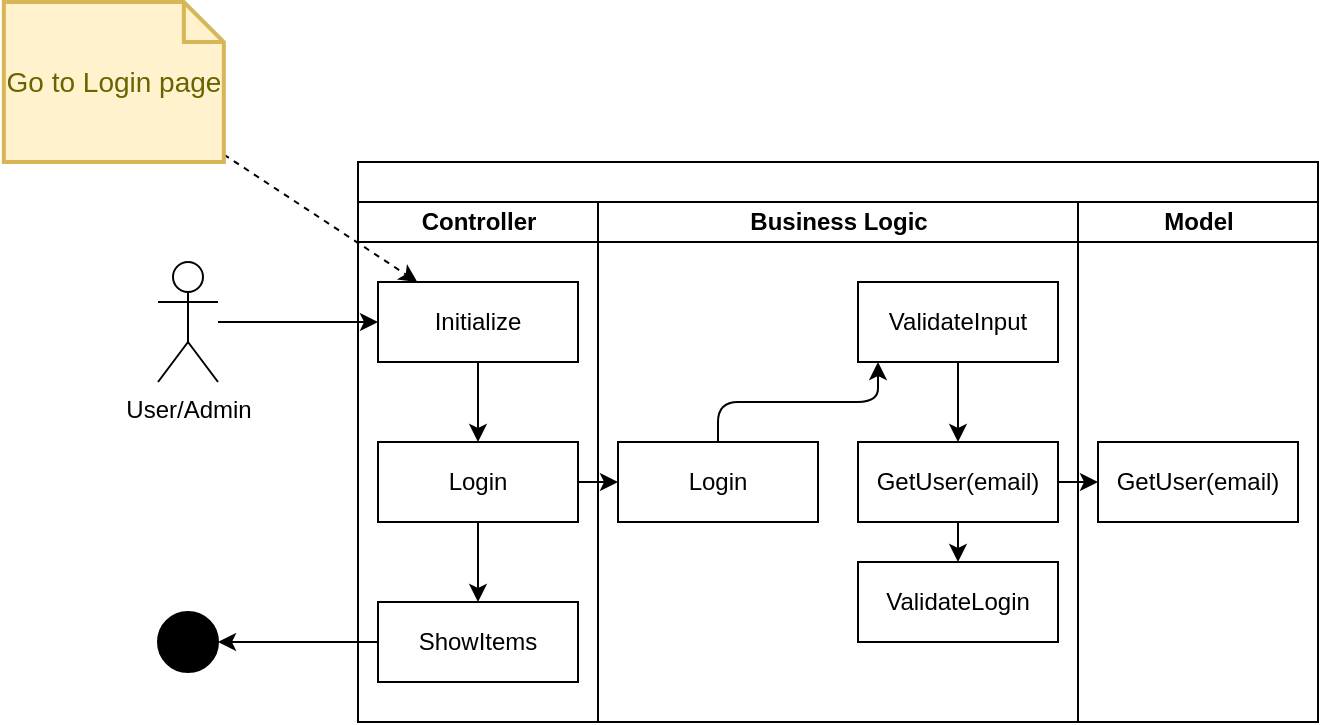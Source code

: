 <mxfile>
    <diagram id="J8B0F1robEj0f8xq7g9a" name="Page-1">
        <mxGraphModel dx="744" dy="471" grid="1" gridSize="10" guides="1" tooltips="1" connect="1" arrows="1" fold="1" page="1" pageScale="1" pageWidth="850" pageHeight="1100" math="0" shadow="0">
            <root>
                <mxCell id="0"/>
                <mxCell id="1" parent="0"/>
                <mxCell id="2" value="" style="swimlane;childLayout=stackLayout;resizeParent=1;resizeParentMax=0;startSize=20;html=1;" parent="1" vertex="1">
                    <mxGeometry x="230.0" y="100" width="480" height="280" as="geometry"/>
                </mxCell>
                <mxCell id="3" value="Controller" style="swimlane;startSize=20;html=1;" parent="2" vertex="1">
                    <mxGeometry y="20" width="120" height="260" as="geometry"/>
                </mxCell>
                <mxCell id="4" value="" style="edgeStyle=none;html=1;" parent="3" source="5" target="7" edge="1">
                    <mxGeometry relative="1" as="geometry"/>
                </mxCell>
                <mxCell id="5" value="Initialize" style="rounded=0;whiteSpace=wrap;html=1;" parent="3" vertex="1">
                    <mxGeometry x="10" y="40" width="100" height="40" as="geometry"/>
                </mxCell>
                <mxCell id="6" value="" style="edgeStyle=orthogonalEdgeStyle;html=1;fontSize=15;" parent="3" source="7" target="8" edge="1">
                    <mxGeometry relative="1" as="geometry"/>
                </mxCell>
                <mxCell id="7" value="Login" style="rounded=0;whiteSpace=wrap;html=1;" parent="3" vertex="1">
                    <mxGeometry x="10.0" y="120" width="100" height="40" as="geometry"/>
                </mxCell>
                <mxCell id="8" value="ShowItems" style="rounded=0;whiteSpace=wrap;html=1;" parent="3" vertex="1">
                    <mxGeometry x="10.0" y="200" width="100" height="40" as="geometry"/>
                </mxCell>
                <mxCell id="9" value="Business Logic" style="swimlane;startSize=20;html=1;" parent="2" vertex="1">
                    <mxGeometry x="120" y="20" width="240" height="260" as="geometry"/>
                </mxCell>
                <mxCell id="25" value="" style="edgeStyle=orthogonalEdgeStyle;html=1;" parent="9" source="10" target="24" edge="1">
                    <mxGeometry relative="1" as="geometry">
                        <Array as="points">
                            <mxPoint x="60" y="100"/>
                            <mxPoint x="140" y="100"/>
                        </Array>
                    </mxGeometry>
                </mxCell>
                <mxCell id="10" value="Login" style="rounded=0;whiteSpace=wrap;html=1;" parent="9" vertex="1">
                    <mxGeometry x="10.0" y="120" width="100" height="40" as="geometry"/>
                </mxCell>
                <mxCell id="23" value="" style="edgeStyle=orthogonalEdgeStyle;html=1;" parent="9" source="12" target="22" edge="1">
                    <mxGeometry relative="1" as="geometry"/>
                </mxCell>
                <mxCell id="12" value="GetUser(email)" style="rounded=0;whiteSpace=wrap;html=1;" parent="9" vertex="1">
                    <mxGeometry x="130.0" y="120" width="100" height="40" as="geometry"/>
                </mxCell>
                <mxCell id="22" value="ValidateLogin" style="rounded=0;whiteSpace=wrap;html=1;" parent="9" vertex="1">
                    <mxGeometry x="130.0" y="180" width="100" height="40" as="geometry"/>
                </mxCell>
                <mxCell id="27" style="edgeStyle=orthogonalEdgeStyle;html=1;" parent="9" source="24" target="12" edge="1">
                    <mxGeometry relative="1" as="geometry"/>
                </mxCell>
                <mxCell id="24" value="ValidateInput" style="rounded=0;whiteSpace=wrap;html=1;" parent="9" vertex="1">
                    <mxGeometry x="130.0" y="40" width="100" height="40" as="geometry"/>
                </mxCell>
                <mxCell id="20" value="" style="edgeStyle=none;html=1;" parent="2" source="12" target="19" edge="1">
                    <mxGeometry relative="1" as="geometry"/>
                </mxCell>
                <mxCell id="11" value="Model" style="swimlane;startSize=20;html=1;" parent="2" vertex="1">
                    <mxGeometry x="360" y="20" width="120" height="260" as="geometry"/>
                </mxCell>
                <mxCell id="19" value="GetUser(email)" style="rounded=0;whiteSpace=wrap;html=1;" parent="11" vertex="1">
                    <mxGeometry x="10.0" y="120" width="100" height="40" as="geometry"/>
                </mxCell>
                <mxCell id="13" value="" style="edgeStyle=none;html=1;" parent="2" source="7" target="10" edge="1">
                    <mxGeometry relative="1" as="geometry"/>
                </mxCell>
                <mxCell id="15" style="edgeStyle=none;html=1;" parent="1" source="16" target="5" edge="1">
                    <mxGeometry relative="1" as="geometry"/>
                </mxCell>
                <mxCell id="16" value="User/Admin" style="shape=umlActor;verticalLabelPosition=bottom;verticalAlign=top;html=1;outlineConnect=0;" parent="1" vertex="1">
                    <mxGeometry x="130" y="150" width="30" height="60" as="geometry"/>
                </mxCell>
                <mxCell id="17" value="" style="ellipse;fillColor=strokeColor;fontSize=15;" parent="1" vertex="1">
                    <mxGeometry x="130" y="325" width="30" height="30" as="geometry"/>
                </mxCell>
                <mxCell id="18" style="edgeStyle=orthogonalEdgeStyle;html=1;fontSize=15;" parent="1" source="8" target="17" edge="1">
                    <mxGeometry relative="1" as="geometry"/>
                </mxCell>
                <mxCell id="28" style="edgeStyle=none;html=1;dashed=1;" parent="1" source="29" target="5" edge="1">
                    <mxGeometry relative="1" as="geometry">
                        <mxPoint x="237.087" y="160" as="targetPoint"/>
                    </mxGeometry>
                </mxCell>
                <mxCell id="29" value="Go to Login page" style="shape=note;strokeWidth=2;fontSize=14;size=20;whiteSpace=wrap;html=1;fillColor=#fff2cc;strokeColor=#d6b656;fontColor=#666600;" parent="1" vertex="1">
                    <mxGeometry x="52.92" y="20" width="110.0" height="80" as="geometry"/>
                </mxCell>
            </root>
        </mxGraphModel>
    </diagram>
</mxfile>
